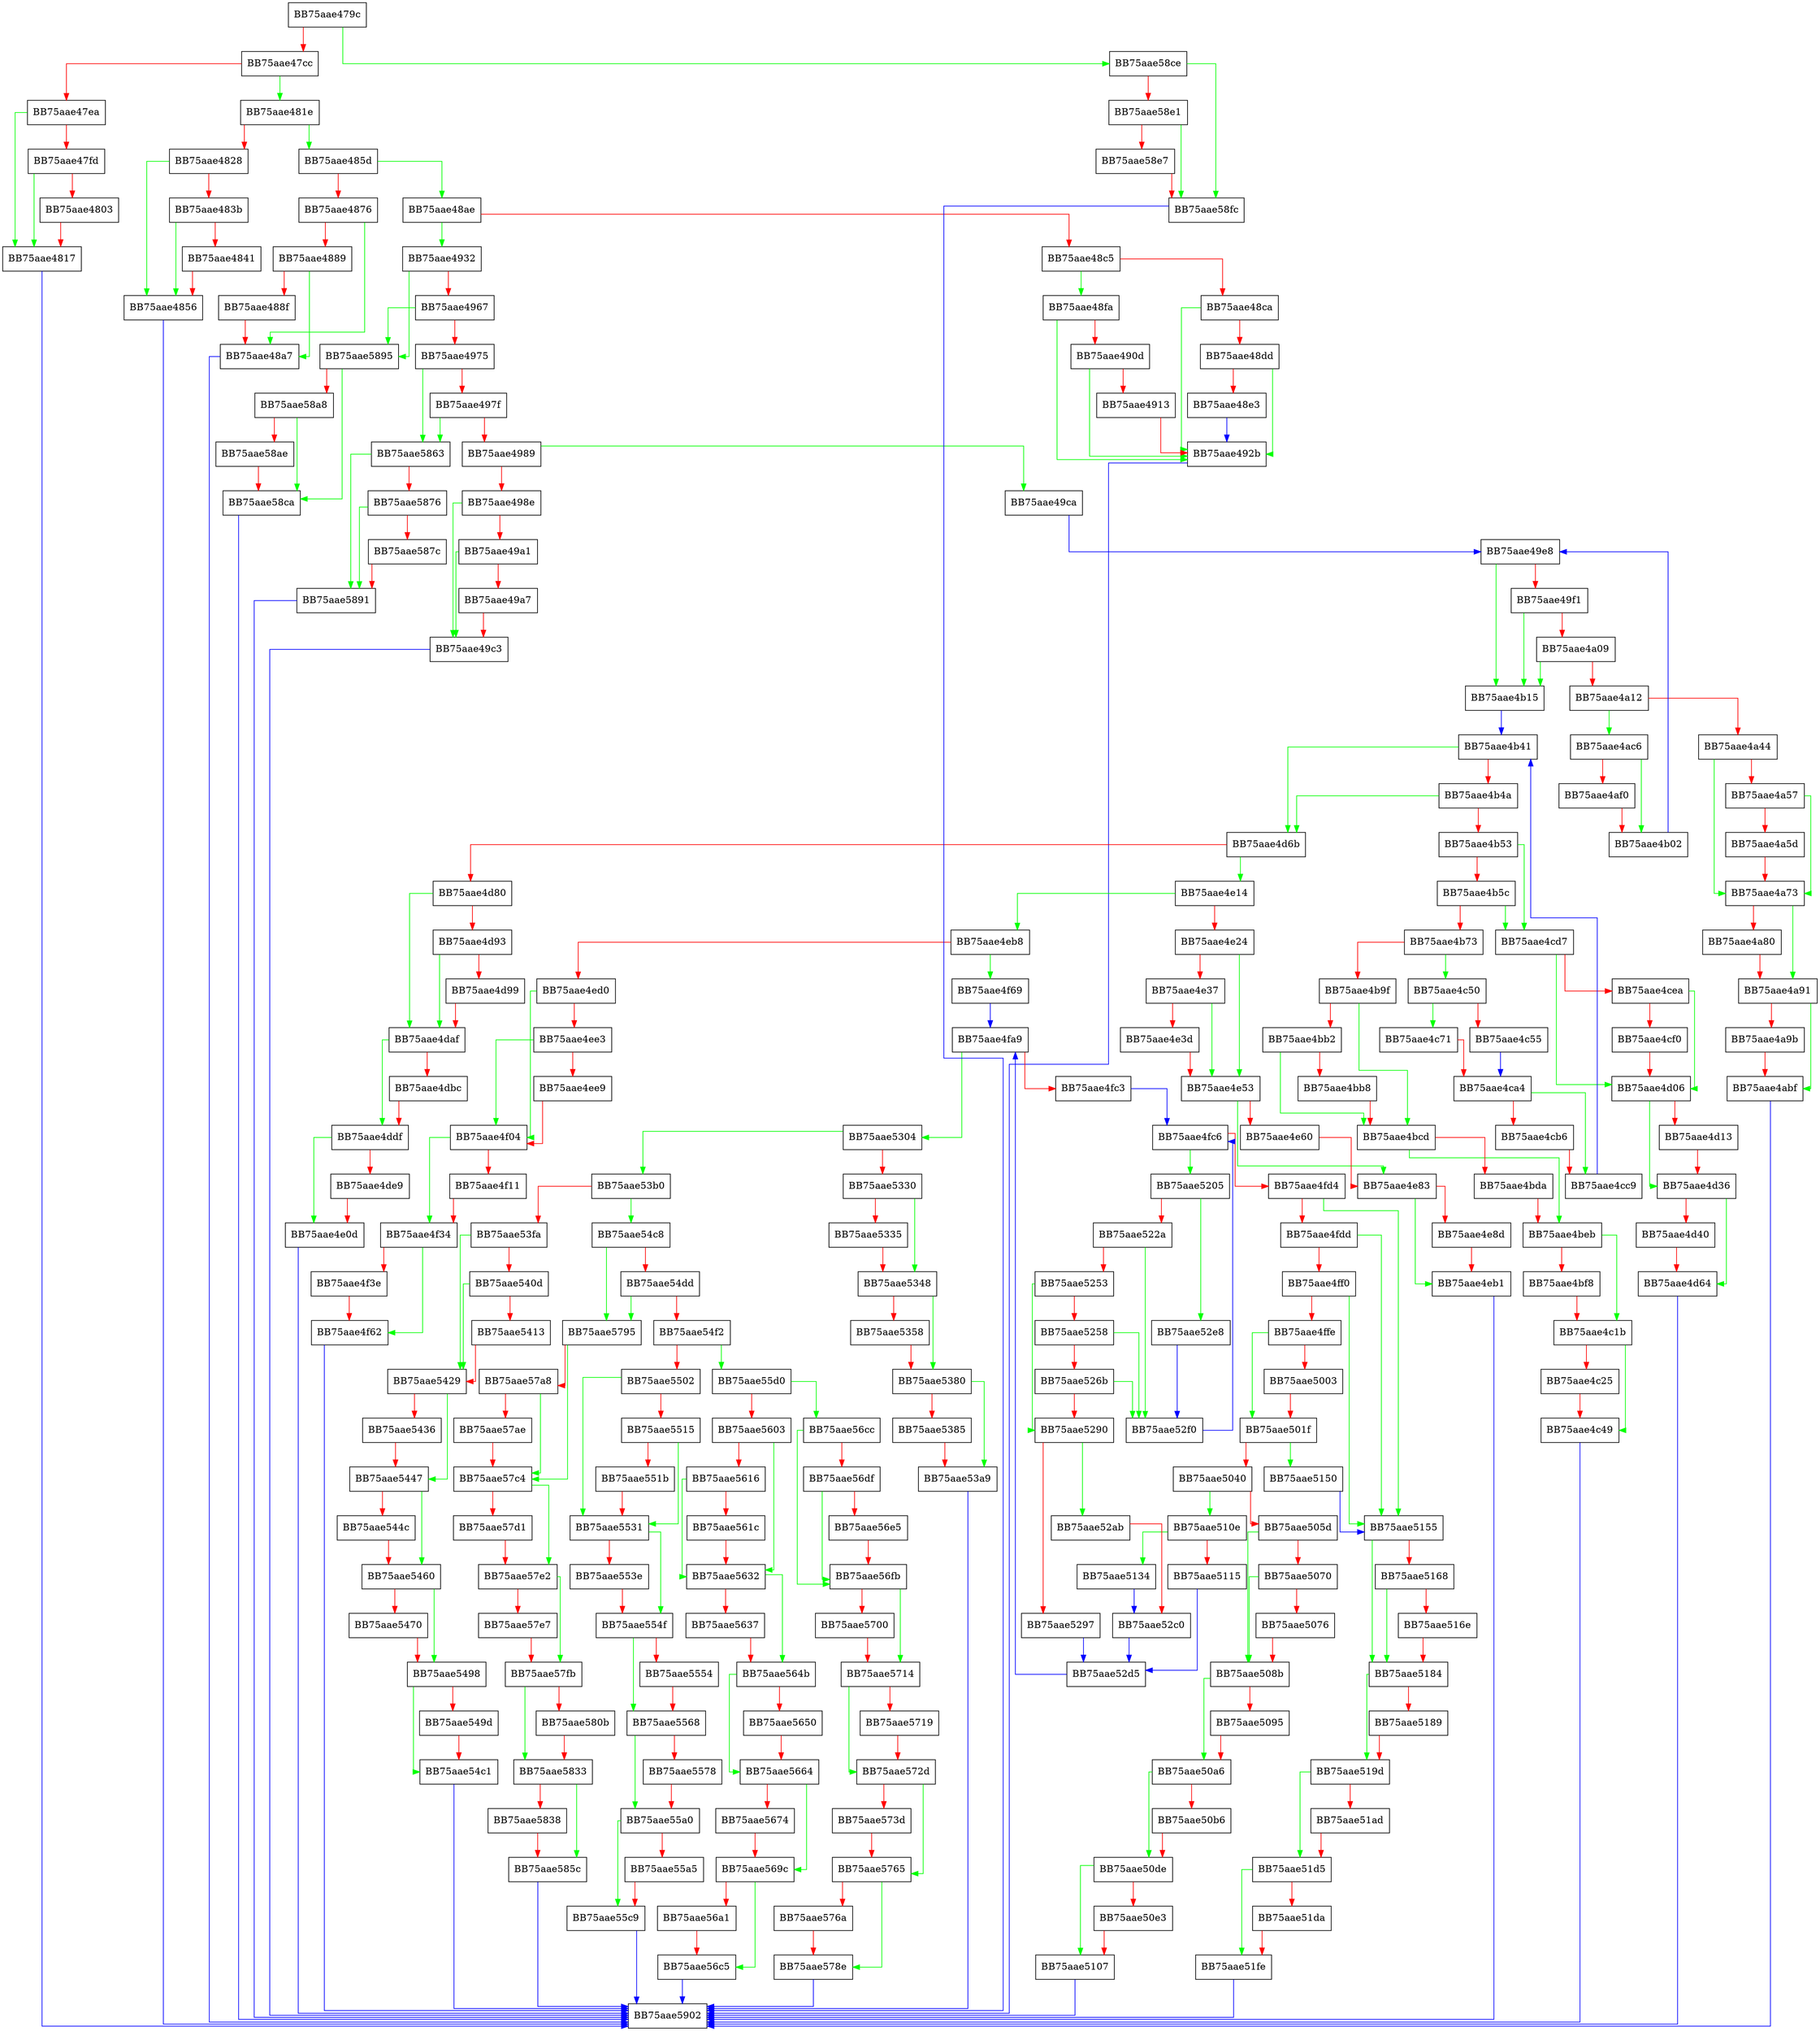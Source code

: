 digraph FpCheckAuthenticityV3 {
  node [shape="box"];
  graph [splines=ortho];
  BB75aae479c -> BB75aae58ce [color="green"];
  BB75aae479c -> BB75aae47cc [color="red"];
  BB75aae47cc -> BB75aae481e [color="green"];
  BB75aae47cc -> BB75aae47ea [color="red"];
  BB75aae47ea -> BB75aae4817 [color="green"];
  BB75aae47ea -> BB75aae47fd [color="red"];
  BB75aae47fd -> BB75aae4817 [color="green"];
  BB75aae47fd -> BB75aae4803 [color="red"];
  BB75aae4803 -> BB75aae4817 [color="red"];
  BB75aae4817 -> BB75aae5902 [color="blue"];
  BB75aae481e -> BB75aae485d [color="green"];
  BB75aae481e -> BB75aae4828 [color="red"];
  BB75aae4828 -> BB75aae4856 [color="green"];
  BB75aae4828 -> BB75aae483b [color="red"];
  BB75aae483b -> BB75aae4856 [color="green"];
  BB75aae483b -> BB75aae4841 [color="red"];
  BB75aae4841 -> BB75aae4856 [color="red"];
  BB75aae4856 -> BB75aae5902 [color="blue"];
  BB75aae485d -> BB75aae48ae [color="green"];
  BB75aae485d -> BB75aae4876 [color="red"];
  BB75aae4876 -> BB75aae48a7 [color="green"];
  BB75aae4876 -> BB75aae4889 [color="red"];
  BB75aae4889 -> BB75aae48a7 [color="green"];
  BB75aae4889 -> BB75aae488f [color="red"];
  BB75aae488f -> BB75aae48a7 [color="red"];
  BB75aae48a7 -> BB75aae5902 [color="blue"];
  BB75aae48ae -> BB75aae4932 [color="green"];
  BB75aae48ae -> BB75aae48c5 [color="red"];
  BB75aae48c5 -> BB75aae48fa [color="green"];
  BB75aae48c5 -> BB75aae48ca [color="red"];
  BB75aae48ca -> BB75aae492b [color="green"];
  BB75aae48ca -> BB75aae48dd [color="red"];
  BB75aae48dd -> BB75aae492b [color="green"];
  BB75aae48dd -> BB75aae48e3 [color="red"];
  BB75aae48e3 -> BB75aae492b [color="blue"];
  BB75aae48fa -> BB75aae492b [color="green"];
  BB75aae48fa -> BB75aae490d [color="red"];
  BB75aae490d -> BB75aae492b [color="green"];
  BB75aae490d -> BB75aae4913 [color="red"];
  BB75aae4913 -> BB75aae492b [color="red"];
  BB75aae492b -> BB75aae5902 [color="blue"];
  BB75aae4932 -> BB75aae5895 [color="green"];
  BB75aae4932 -> BB75aae4967 [color="red"];
  BB75aae4967 -> BB75aae5895 [color="green"];
  BB75aae4967 -> BB75aae4975 [color="red"];
  BB75aae4975 -> BB75aae5863 [color="green"];
  BB75aae4975 -> BB75aae497f [color="red"];
  BB75aae497f -> BB75aae5863 [color="green"];
  BB75aae497f -> BB75aae4989 [color="red"];
  BB75aae4989 -> BB75aae49ca [color="green"];
  BB75aae4989 -> BB75aae498e [color="red"];
  BB75aae498e -> BB75aae49c3 [color="green"];
  BB75aae498e -> BB75aae49a1 [color="red"];
  BB75aae49a1 -> BB75aae49c3 [color="green"];
  BB75aae49a1 -> BB75aae49a7 [color="red"];
  BB75aae49a7 -> BB75aae49c3 [color="red"];
  BB75aae49c3 -> BB75aae5902 [color="blue"];
  BB75aae49ca -> BB75aae49e8 [color="blue"];
  BB75aae49e8 -> BB75aae4b15 [color="green"];
  BB75aae49e8 -> BB75aae49f1 [color="red"];
  BB75aae49f1 -> BB75aae4b15 [color="green"];
  BB75aae49f1 -> BB75aae4a09 [color="red"];
  BB75aae4a09 -> BB75aae4b15 [color="green"];
  BB75aae4a09 -> BB75aae4a12 [color="red"];
  BB75aae4a12 -> BB75aae4ac6 [color="green"];
  BB75aae4a12 -> BB75aae4a44 [color="red"];
  BB75aae4a44 -> BB75aae4a73 [color="green"];
  BB75aae4a44 -> BB75aae4a57 [color="red"];
  BB75aae4a57 -> BB75aae4a73 [color="green"];
  BB75aae4a57 -> BB75aae4a5d [color="red"];
  BB75aae4a5d -> BB75aae4a73 [color="red"];
  BB75aae4a73 -> BB75aae4a91 [color="green"];
  BB75aae4a73 -> BB75aae4a80 [color="red"];
  BB75aae4a80 -> BB75aae4a91 [color="red"];
  BB75aae4a91 -> BB75aae4abf [color="green"];
  BB75aae4a91 -> BB75aae4a9b [color="red"];
  BB75aae4a9b -> BB75aae4abf [color="red"];
  BB75aae4abf -> BB75aae5902 [color="blue"];
  BB75aae4ac6 -> BB75aae4b02 [color="green"];
  BB75aae4ac6 -> BB75aae4af0 [color="red"];
  BB75aae4af0 -> BB75aae4b02 [color="red"];
  BB75aae4b02 -> BB75aae49e8 [color="blue"];
  BB75aae4b15 -> BB75aae4b41 [color="blue"];
  BB75aae4b41 -> BB75aae4d6b [color="green"];
  BB75aae4b41 -> BB75aae4b4a [color="red"];
  BB75aae4b4a -> BB75aae4d6b [color="green"];
  BB75aae4b4a -> BB75aae4b53 [color="red"];
  BB75aae4b53 -> BB75aae4cd7 [color="green"];
  BB75aae4b53 -> BB75aae4b5c [color="red"];
  BB75aae4b5c -> BB75aae4cd7 [color="green"];
  BB75aae4b5c -> BB75aae4b73 [color="red"];
  BB75aae4b73 -> BB75aae4c50 [color="green"];
  BB75aae4b73 -> BB75aae4b9f [color="red"];
  BB75aae4b9f -> BB75aae4bcd [color="green"];
  BB75aae4b9f -> BB75aae4bb2 [color="red"];
  BB75aae4bb2 -> BB75aae4bcd [color="green"];
  BB75aae4bb2 -> BB75aae4bb8 [color="red"];
  BB75aae4bb8 -> BB75aae4bcd [color="red"];
  BB75aae4bcd -> BB75aae4beb [color="green"];
  BB75aae4bcd -> BB75aae4bda [color="red"];
  BB75aae4bda -> BB75aae4beb [color="red"];
  BB75aae4beb -> BB75aae4c1b [color="green"];
  BB75aae4beb -> BB75aae4bf8 [color="red"];
  BB75aae4bf8 -> BB75aae4c1b [color="red"];
  BB75aae4c1b -> BB75aae4c49 [color="green"];
  BB75aae4c1b -> BB75aae4c25 [color="red"];
  BB75aae4c25 -> BB75aae4c49 [color="red"];
  BB75aae4c49 -> BB75aae5902 [color="blue"];
  BB75aae4c50 -> BB75aae4c71 [color="green"];
  BB75aae4c50 -> BB75aae4c55 [color="red"];
  BB75aae4c55 -> BB75aae4ca4 [color="blue"];
  BB75aae4c71 -> BB75aae4ca4 [color="red"];
  BB75aae4ca4 -> BB75aae4cc9 [color="green"];
  BB75aae4ca4 -> BB75aae4cb6 [color="red"];
  BB75aae4cb6 -> BB75aae4cc9 [color="red"];
  BB75aae4cc9 -> BB75aae4b41 [color="blue"];
  BB75aae4cd7 -> BB75aae4d06 [color="green"];
  BB75aae4cd7 -> BB75aae4cea [color="red"];
  BB75aae4cea -> BB75aae4d06 [color="green"];
  BB75aae4cea -> BB75aae4cf0 [color="red"];
  BB75aae4cf0 -> BB75aae4d06 [color="red"];
  BB75aae4d06 -> BB75aae4d36 [color="green"];
  BB75aae4d06 -> BB75aae4d13 [color="red"];
  BB75aae4d13 -> BB75aae4d36 [color="red"];
  BB75aae4d36 -> BB75aae4d64 [color="green"];
  BB75aae4d36 -> BB75aae4d40 [color="red"];
  BB75aae4d40 -> BB75aae4d64 [color="red"];
  BB75aae4d64 -> BB75aae5902 [color="blue"];
  BB75aae4d6b -> BB75aae4e14 [color="green"];
  BB75aae4d6b -> BB75aae4d80 [color="red"];
  BB75aae4d80 -> BB75aae4daf [color="green"];
  BB75aae4d80 -> BB75aae4d93 [color="red"];
  BB75aae4d93 -> BB75aae4daf [color="green"];
  BB75aae4d93 -> BB75aae4d99 [color="red"];
  BB75aae4d99 -> BB75aae4daf [color="red"];
  BB75aae4daf -> BB75aae4ddf [color="green"];
  BB75aae4daf -> BB75aae4dbc [color="red"];
  BB75aae4dbc -> BB75aae4ddf [color="red"];
  BB75aae4ddf -> BB75aae4e0d [color="green"];
  BB75aae4ddf -> BB75aae4de9 [color="red"];
  BB75aae4de9 -> BB75aae4e0d [color="red"];
  BB75aae4e0d -> BB75aae5902 [color="blue"];
  BB75aae4e14 -> BB75aae4eb8 [color="green"];
  BB75aae4e14 -> BB75aae4e24 [color="red"];
  BB75aae4e24 -> BB75aae4e53 [color="green"];
  BB75aae4e24 -> BB75aae4e37 [color="red"];
  BB75aae4e37 -> BB75aae4e53 [color="green"];
  BB75aae4e37 -> BB75aae4e3d [color="red"];
  BB75aae4e3d -> BB75aae4e53 [color="red"];
  BB75aae4e53 -> BB75aae4e83 [color="green"];
  BB75aae4e53 -> BB75aae4e60 [color="red"];
  BB75aae4e60 -> BB75aae4e83 [color="red"];
  BB75aae4e83 -> BB75aae4eb1 [color="green"];
  BB75aae4e83 -> BB75aae4e8d [color="red"];
  BB75aae4e8d -> BB75aae4eb1 [color="red"];
  BB75aae4eb1 -> BB75aae5902 [color="blue"];
  BB75aae4eb8 -> BB75aae4f69 [color="green"];
  BB75aae4eb8 -> BB75aae4ed0 [color="red"];
  BB75aae4ed0 -> BB75aae4f04 [color="green"];
  BB75aae4ed0 -> BB75aae4ee3 [color="red"];
  BB75aae4ee3 -> BB75aae4f04 [color="green"];
  BB75aae4ee3 -> BB75aae4ee9 [color="red"];
  BB75aae4ee9 -> BB75aae4f04 [color="red"];
  BB75aae4f04 -> BB75aae4f34 [color="green"];
  BB75aae4f04 -> BB75aae4f11 [color="red"];
  BB75aae4f11 -> BB75aae4f34 [color="red"];
  BB75aae4f34 -> BB75aae4f62 [color="green"];
  BB75aae4f34 -> BB75aae4f3e [color="red"];
  BB75aae4f3e -> BB75aae4f62 [color="red"];
  BB75aae4f62 -> BB75aae5902 [color="blue"];
  BB75aae4f69 -> BB75aae4fa9 [color="blue"];
  BB75aae4fa9 -> BB75aae5304 [color="green"];
  BB75aae4fa9 -> BB75aae4fc3 [color="red"];
  BB75aae4fc3 -> BB75aae4fc6 [color="blue"];
  BB75aae4fc6 -> BB75aae5205 [color="green"];
  BB75aae4fc6 -> BB75aae4fd4 [color="red"];
  BB75aae4fd4 -> BB75aae5155 [color="green"];
  BB75aae4fd4 -> BB75aae4fdd [color="red"];
  BB75aae4fdd -> BB75aae5155 [color="green"];
  BB75aae4fdd -> BB75aae4ff0 [color="red"];
  BB75aae4ff0 -> BB75aae5155 [color="green"];
  BB75aae4ff0 -> BB75aae4ffe [color="red"];
  BB75aae4ffe -> BB75aae501f [color="green"];
  BB75aae4ffe -> BB75aae5003 [color="red"];
  BB75aae5003 -> BB75aae501f [color="red"];
  BB75aae501f -> BB75aae5150 [color="green"];
  BB75aae501f -> BB75aae5040 [color="red"];
  BB75aae5040 -> BB75aae510e [color="green"];
  BB75aae5040 -> BB75aae505d [color="red"];
  BB75aae505d -> BB75aae508b [color="green"];
  BB75aae505d -> BB75aae5070 [color="red"];
  BB75aae5070 -> BB75aae508b [color="green"];
  BB75aae5070 -> BB75aae5076 [color="red"];
  BB75aae5076 -> BB75aae508b [color="red"];
  BB75aae508b -> BB75aae50a6 [color="green"];
  BB75aae508b -> BB75aae5095 [color="red"];
  BB75aae5095 -> BB75aae50a6 [color="red"];
  BB75aae50a6 -> BB75aae50de [color="green"];
  BB75aae50a6 -> BB75aae50b6 [color="red"];
  BB75aae50b6 -> BB75aae50de [color="red"];
  BB75aae50de -> BB75aae5107 [color="green"];
  BB75aae50de -> BB75aae50e3 [color="red"];
  BB75aae50e3 -> BB75aae5107 [color="red"];
  BB75aae5107 -> BB75aae5902 [color="blue"];
  BB75aae510e -> BB75aae5134 [color="green"];
  BB75aae510e -> BB75aae5115 [color="red"];
  BB75aae5115 -> BB75aae52d5 [color="blue"];
  BB75aae5134 -> BB75aae52c0 [color="blue"];
  BB75aae5150 -> BB75aae5155 [color="blue"];
  BB75aae5155 -> BB75aae5184 [color="green"];
  BB75aae5155 -> BB75aae5168 [color="red"];
  BB75aae5168 -> BB75aae5184 [color="green"];
  BB75aae5168 -> BB75aae516e [color="red"];
  BB75aae516e -> BB75aae5184 [color="red"];
  BB75aae5184 -> BB75aae519d [color="green"];
  BB75aae5184 -> BB75aae5189 [color="red"];
  BB75aae5189 -> BB75aae519d [color="red"];
  BB75aae519d -> BB75aae51d5 [color="green"];
  BB75aae519d -> BB75aae51ad [color="red"];
  BB75aae51ad -> BB75aae51d5 [color="red"];
  BB75aae51d5 -> BB75aae51fe [color="green"];
  BB75aae51d5 -> BB75aae51da [color="red"];
  BB75aae51da -> BB75aae51fe [color="red"];
  BB75aae51fe -> BB75aae5902 [color="blue"];
  BB75aae5205 -> BB75aae52e8 [color="green"];
  BB75aae5205 -> BB75aae522a [color="red"];
  BB75aae522a -> BB75aae52f0 [color="green"];
  BB75aae522a -> BB75aae5253 [color="red"];
  BB75aae5253 -> BB75aae5290 [color="green"];
  BB75aae5253 -> BB75aae5258 [color="red"];
  BB75aae5258 -> BB75aae52f0 [color="green"];
  BB75aae5258 -> BB75aae526b [color="red"];
  BB75aae526b -> BB75aae52f0 [color="green"];
  BB75aae526b -> BB75aae5290 [color="red"];
  BB75aae5290 -> BB75aae52ab [color="green"];
  BB75aae5290 -> BB75aae5297 [color="red"];
  BB75aae5297 -> BB75aae52d5 [color="blue"];
  BB75aae52ab -> BB75aae52c0 [color="red"];
  BB75aae52c0 -> BB75aae52d5 [color="blue"];
  BB75aae52d5 -> BB75aae4fa9 [color="blue"];
  BB75aae52e8 -> BB75aae52f0 [color="blue"];
  BB75aae52f0 -> BB75aae4fc6 [color="blue"];
  BB75aae5304 -> BB75aae53b0 [color="green"];
  BB75aae5304 -> BB75aae5330 [color="red"];
  BB75aae5330 -> BB75aae5348 [color="green"];
  BB75aae5330 -> BB75aae5335 [color="red"];
  BB75aae5335 -> BB75aae5348 [color="red"];
  BB75aae5348 -> BB75aae5380 [color="green"];
  BB75aae5348 -> BB75aae5358 [color="red"];
  BB75aae5358 -> BB75aae5380 [color="red"];
  BB75aae5380 -> BB75aae53a9 [color="green"];
  BB75aae5380 -> BB75aae5385 [color="red"];
  BB75aae5385 -> BB75aae53a9 [color="red"];
  BB75aae53a9 -> BB75aae5902 [color="blue"];
  BB75aae53b0 -> BB75aae54c8 [color="green"];
  BB75aae53b0 -> BB75aae53fa [color="red"];
  BB75aae53fa -> BB75aae5429 [color="green"];
  BB75aae53fa -> BB75aae540d [color="red"];
  BB75aae540d -> BB75aae5429 [color="green"];
  BB75aae540d -> BB75aae5413 [color="red"];
  BB75aae5413 -> BB75aae5429 [color="red"];
  BB75aae5429 -> BB75aae5447 [color="green"];
  BB75aae5429 -> BB75aae5436 [color="red"];
  BB75aae5436 -> BB75aae5447 [color="red"];
  BB75aae5447 -> BB75aae5460 [color="green"];
  BB75aae5447 -> BB75aae544c [color="red"];
  BB75aae544c -> BB75aae5460 [color="red"];
  BB75aae5460 -> BB75aae5498 [color="green"];
  BB75aae5460 -> BB75aae5470 [color="red"];
  BB75aae5470 -> BB75aae5498 [color="red"];
  BB75aae5498 -> BB75aae54c1 [color="green"];
  BB75aae5498 -> BB75aae549d [color="red"];
  BB75aae549d -> BB75aae54c1 [color="red"];
  BB75aae54c1 -> BB75aae5902 [color="blue"];
  BB75aae54c8 -> BB75aae5795 [color="green"];
  BB75aae54c8 -> BB75aae54dd [color="red"];
  BB75aae54dd -> BB75aae5795 [color="green"];
  BB75aae54dd -> BB75aae54f2 [color="red"];
  BB75aae54f2 -> BB75aae55d0 [color="green"];
  BB75aae54f2 -> BB75aae5502 [color="red"];
  BB75aae5502 -> BB75aae5531 [color="green"];
  BB75aae5502 -> BB75aae5515 [color="red"];
  BB75aae5515 -> BB75aae5531 [color="green"];
  BB75aae5515 -> BB75aae551b [color="red"];
  BB75aae551b -> BB75aae5531 [color="red"];
  BB75aae5531 -> BB75aae554f [color="green"];
  BB75aae5531 -> BB75aae553e [color="red"];
  BB75aae553e -> BB75aae554f [color="red"];
  BB75aae554f -> BB75aae5568 [color="green"];
  BB75aae554f -> BB75aae5554 [color="red"];
  BB75aae5554 -> BB75aae5568 [color="red"];
  BB75aae5568 -> BB75aae55a0 [color="green"];
  BB75aae5568 -> BB75aae5578 [color="red"];
  BB75aae5578 -> BB75aae55a0 [color="red"];
  BB75aae55a0 -> BB75aae55c9 [color="green"];
  BB75aae55a0 -> BB75aae55a5 [color="red"];
  BB75aae55a5 -> BB75aae55c9 [color="red"];
  BB75aae55c9 -> BB75aae5902 [color="blue"];
  BB75aae55d0 -> BB75aae56cc [color="green"];
  BB75aae55d0 -> BB75aae5603 [color="red"];
  BB75aae5603 -> BB75aae5632 [color="green"];
  BB75aae5603 -> BB75aae5616 [color="red"];
  BB75aae5616 -> BB75aae5632 [color="green"];
  BB75aae5616 -> BB75aae561c [color="red"];
  BB75aae561c -> BB75aae5632 [color="red"];
  BB75aae5632 -> BB75aae564b [color="green"];
  BB75aae5632 -> BB75aae5637 [color="red"];
  BB75aae5637 -> BB75aae564b [color="red"];
  BB75aae564b -> BB75aae5664 [color="green"];
  BB75aae564b -> BB75aae5650 [color="red"];
  BB75aae5650 -> BB75aae5664 [color="red"];
  BB75aae5664 -> BB75aae569c [color="green"];
  BB75aae5664 -> BB75aae5674 [color="red"];
  BB75aae5674 -> BB75aae569c [color="red"];
  BB75aae569c -> BB75aae56c5 [color="green"];
  BB75aae569c -> BB75aae56a1 [color="red"];
  BB75aae56a1 -> BB75aae56c5 [color="red"];
  BB75aae56c5 -> BB75aae5902 [color="blue"];
  BB75aae56cc -> BB75aae56fb [color="green"];
  BB75aae56cc -> BB75aae56df [color="red"];
  BB75aae56df -> BB75aae56fb [color="green"];
  BB75aae56df -> BB75aae56e5 [color="red"];
  BB75aae56e5 -> BB75aae56fb [color="red"];
  BB75aae56fb -> BB75aae5714 [color="green"];
  BB75aae56fb -> BB75aae5700 [color="red"];
  BB75aae5700 -> BB75aae5714 [color="red"];
  BB75aae5714 -> BB75aae572d [color="green"];
  BB75aae5714 -> BB75aae5719 [color="red"];
  BB75aae5719 -> BB75aae572d [color="red"];
  BB75aae572d -> BB75aae5765 [color="green"];
  BB75aae572d -> BB75aae573d [color="red"];
  BB75aae573d -> BB75aae5765 [color="red"];
  BB75aae5765 -> BB75aae578e [color="green"];
  BB75aae5765 -> BB75aae576a [color="red"];
  BB75aae576a -> BB75aae578e [color="red"];
  BB75aae578e -> BB75aae5902 [color="blue"];
  BB75aae5795 -> BB75aae57c4 [color="green"];
  BB75aae5795 -> BB75aae57a8 [color="red"];
  BB75aae57a8 -> BB75aae57c4 [color="green"];
  BB75aae57a8 -> BB75aae57ae [color="red"];
  BB75aae57ae -> BB75aae57c4 [color="red"];
  BB75aae57c4 -> BB75aae57e2 [color="green"];
  BB75aae57c4 -> BB75aae57d1 [color="red"];
  BB75aae57d1 -> BB75aae57e2 [color="red"];
  BB75aae57e2 -> BB75aae57fb [color="green"];
  BB75aae57e2 -> BB75aae57e7 [color="red"];
  BB75aae57e7 -> BB75aae57fb [color="red"];
  BB75aae57fb -> BB75aae5833 [color="green"];
  BB75aae57fb -> BB75aae580b [color="red"];
  BB75aae580b -> BB75aae5833 [color="red"];
  BB75aae5833 -> BB75aae585c [color="green"];
  BB75aae5833 -> BB75aae5838 [color="red"];
  BB75aae5838 -> BB75aae585c [color="red"];
  BB75aae585c -> BB75aae5902 [color="blue"];
  BB75aae5863 -> BB75aae5891 [color="green"];
  BB75aae5863 -> BB75aae5876 [color="red"];
  BB75aae5876 -> BB75aae5891 [color="green"];
  BB75aae5876 -> BB75aae587c [color="red"];
  BB75aae587c -> BB75aae5891 [color="red"];
  BB75aae5891 -> BB75aae5902 [color="blue"];
  BB75aae5895 -> BB75aae58ca [color="green"];
  BB75aae5895 -> BB75aae58a8 [color="red"];
  BB75aae58a8 -> BB75aae58ca [color="green"];
  BB75aae58a8 -> BB75aae58ae [color="red"];
  BB75aae58ae -> BB75aae58ca [color="red"];
  BB75aae58ca -> BB75aae5902 [color="blue"];
  BB75aae58ce -> BB75aae58fc [color="green"];
  BB75aae58ce -> BB75aae58e1 [color="red"];
  BB75aae58e1 -> BB75aae58fc [color="green"];
  BB75aae58e1 -> BB75aae58e7 [color="red"];
  BB75aae58e7 -> BB75aae58fc [color="red"];
  BB75aae58fc -> BB75aae5902 [color="blue"];
}